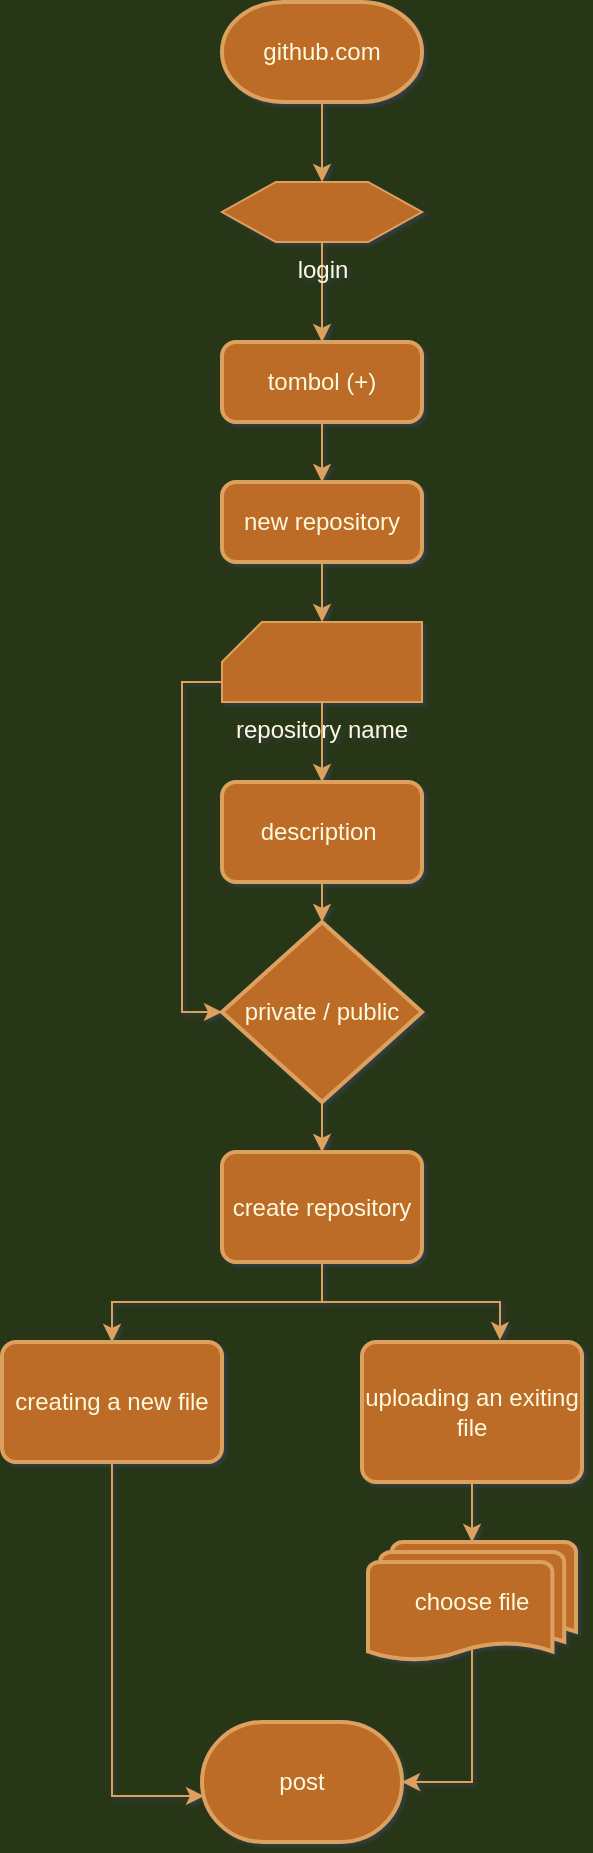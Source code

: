<mxfile version="17.1.3" type="github"><diagram id="AznYfX5JZJVn1NHzNy4r" name="Page-1"><mxGraphModel dx="663" dy="394" grid="1" gridSize="10" guides="1" tooltips="1" connect="1" arrows="1" fold="1" page="1" pageScale="1" pageWidth="827" pageHeight="1169" background="#283618" math="0" shadow="1"><root><mxCell id="0"/><mxCell id="1" parent="0"/><mxCell id="5F7HqsFspGqDu6VTq-Ew-20" style="edgeStyle=orthogonalEdgeStyle;rounded=0;orthogonalLoop=1;jettySize=auto;html=1;exitX=0.5;exitY=1;exitDx=0;exitDy=0;labelBackgroundColor=#283618;strokeColor=#DDA15E;fontColor=#FEFAE0;" edge="1" parent="1" source="5F7HqsFspGqDu6VTq-Ew-3"><mxGeometry relative="1" as="geometry"><mxPoint x="380" y="180" as="targetPoint"/></mxGeometry></mxCell><mxCell id="5F7HqsFspGqDu6VTq-Ew-3" value="login" style="verticalLabelPosition=bottom;verticalAlign=top;html=1;shape=hexagon;perimeter=hexagonPerimeter2;arcSize=6;size=0.27;fillColor=#BC6C25;strokeColor=#DDA15E;fontColor=#FEFAE0;" vertex="1" parent="1"><mxGeometry x="330" y="100" width="100" height="30" as="geometry"/></mxCell><mxCell id="5F7HqsFspGqDu6VTq-Ew-22" style="edgeStyle=orthogonalEdgeStyle;rounded=0;orthogonalLoop=1;jettySize=auto;html=1;exitX=0.5;exitY=1;exitDx=0;exitDy=0;entryX=0.5;entryY=0;entryDx=0;entryDy=0;labelBackgroundColor=#283618;strokeColor=#DDA15E;fontColor=#FEFAE0;" edge="1" parent="1" source="5F7HqsFspGqDu6VTq-Ew-5" target="5F7HqsFspGqDu6VTq-Ew-6"><mxGeometry relative="1" as="geometry"/></mxCell><mxCell id="5F7HqsFspGqDu6VTq-Ew-5" value="tombol (+)" style="rounded=1;whiteSpace=wrap;html=1;absoluteArcSize=1;arcSize=14;strokeWidth=2;fillColor=#BC6C25;strokeColor=#DDA15E;fontColor=#FEFAE0;" vertex="1" parent="1"><mxGeometry x="330" y="180" width="100" height="40" as="geometry"/></mxCell><mxCell id="5F7HqsFspGqDu6VTq-Ew-23" style="edgeStyle=orthogonalEdgeStyle;rounded=0;orthogonalLoop=1;jettySize=auto;html=1;exitX=0.5;exitY=1;exitDx=0;exitDy=0;entryX=0.5;entryY=0;entryDx=0;entryDy=0;entryPerimeter=0;labelBackgroundColor=#283618;strokeColor=#DDA15E;fontColor=#FEFAE0;" edge="1" parent="1" source="5F7HqsFspGqDu6VTq-Ew-6" target="5F7HqsFspGqDu6VTq-Ew-7"><mxGeometry relative="1" as="geometry"/></mxCell><mxCell id="5F7HqsFspGqDu6VTq-Ew-6" value="new repository" style="rounded=1;whiteSpace=wrap;html=1;absoluteArcSize=1;arcSize=14;strokeWidth=2;fillColor=#BC6C25;strokeColor=#DDA15E;fontColor=#FEFAE0;" vertex="1" parent="1"><mxGeometry x="330" y="250" width="100" height="40" as="geometry"/></mxCell><mxCell id="5F7HqsFspGqDu6VTq-Ew-24" style="edgeStyle=orthogonalEdgeStyle;rounded=0;orthogonalLoop=1;jettySize=auto;html=1;exitX=0.5;exitY=1;exitDx=0;exitDy=0;exitPerimeter=0;entryX=0.5;entryY=0;entryDx=0;entryDy=0;labelBackgroundColor=#283618;strokeColor=#DDA15E;fontColor=#FEFAE0;" edge="1" parent="1" source="5F7HqsFspGqDu6VTq-Ew-7" target="5F7HqsFspGqDu6VTq-Ew-8"><mxGeometry relative="1" as="geometry"/></mxCell><mxCell id="5F7HqsFspGqDu6VTq-Ew-25" style="edgeStyle=orthogonalEdgeStyle;rounded=0;orthogonalLoop=1;jettySize=auto;html=1;exitX=0;exitY=0;exitDx=0;exitDy=30;exitPerimeter=0;entryX=0;entryY=0.5;entryDx=0;entryDy=0;entryPerimeter=0;labelBackgroundColor=#283618;strokeColor=#DDA15E;fontColor=#FEFAE0;" edge="1" parent="1" source="5F7HqsFspGqDu6VTq-Ew-7" target="5F7HqsFspGqDu6VTq-Ew-11"><mxGeometry relative="1" as="geometry"/></mxCell><mxCell id="5F7HqsFspGqDu6VTq-Ew-7" value="repository name" style="verticalLabelPosition=bottom;verticalAlign=top;html=1;shape=card;whiteSpace=wrap;size=20;arcSize=12;fillColor=#BC6C25;strokeColor=#DDA15E;fontColor=#FEFAE0;" vertex="1" parent="1"><mxGeometry x="330" y="320" width="100" height="40" as="geometry"/></mxCell><mxCell id="5F7HqsFspGqDu6VTq-Ew-26" style="edgeStyle=orthogonalEdgeStyle;rounded=0;orthogonalLoop=1;jettySize=auto;html=1;exitX=0.5;exitY=1;exitDx=0;exitDy=0;entryX=0.5;entryY=0;entryDx=0;entryDy=0;entryPerimeter=0;labelBackgroundColor=#283618;strokeColor=#DDA15E;fontColor=#FEFAE0;" edge="1" parent="1" source="5F7HqsFspGqDu6VTq-Ew-8" target="5F7HqsFspGqDu6VTq-Ew-11"><mxGeometry relative="1" as="geometry"/></mxCell><mxCell id="5F7HqsFspGqDu6VTq-Ew-8" value="description&amp;nbsp;" style="rounded=1;whiteSpace=wrap;html=1;absoluteArcSize=1;arcSize=14;strokeWidth=2;fillColor=#BC6C25;strokeColor=#DDA15E;fontColor=#FEFAE0;" vertex="1" parent="1"><mxGeometry x="330" y="400" width="100" height="50" as="geometry"/></mxCell><mxCell id="5F7HqsFspGqDu6VTq-Ew-28" style="rounded=0;orthogonalLoop=1;jettySize=auto;html=1;exitX=0.5;exitY=1;exitDx=0;exitDy=0;entryX=0.5;entryY=0;entryDx=0;entryDy=0;edgeStyle=orthogonalEdgeStyle;labelBackgroundColor=#283618;strokeColor=#DDA15E;fontColor=#FEFAE0;" edge="1" parent="1" source="5F7HqsFspGqDu6VTq-Ew-10" target="5F7HqsFspGqDu6VTq-Ew-16"><mxGeometry relative="1" as="geometry"/></mxCell><mxCell id="5F7HqsFspGqDu6VTq-Ew-29" style="edgeStyle=orthogonalEdgeStyle;rounded=0;orthogonalLoop=1;jettySize=auto;html=1;entryX=0.627;entryY=-0.014;entryDx=0;entryDy=0;entryPerimeter=0;labelBackgroundColor=#283618;strokeColor=#DDA15E;fontColor=#FEFAE0;" edge="1" parent="1" source="5F7HqsFspGqDu6VTq-Ew-10" target="5F7HqsFspGqDu6VTq-Ew-13"><mxGeometry relative="1" as="geometry"/></mxCell><mxCell id="5F7HqsFspGqDu6VTq-Ew-10" value="create repository" style="rounded=1;whiteSpace=wrap;html=1;absoluteArcSize=1;arcSize=14;strokeWidth=2;fillColor=#BC6C25;strokeColor=#DDA15E;fontColor=#FEFAE0;" vertex="1" parent="1"><mxGeometry x="330" y="585" width="100" height="55" as="geometry"/></mxCell><mxCell id="5F7HqsFspGqDu6VTq-Ew-27" style="edgeStyle=orthogonalEdgeStyle;rounded=0;orthogonalLoop=1;jettySize=auto;html=1;exitX=0.5;exitY=1;exitDx=0;exitDy=0;exitPerimeter=0;entryX=0.5;entryY=0;entryDx=0;entryDy=0;labelBackgroundColor=#283618;strokeColor=#DDA15E;fontColor=#FEFAE0;" edge="1" parent="1" source="5F7HqsFspGqDu6VTq-Ew-11" target="5F7HqsFspGqDu6VTq-Ew-10"><mxGeometry relative="1" as="geometry"/></mxCell><mxCell id="5F7HqsFspGqDu6VTq-Ew-11" value="private / public" style="strokeWidth=2;html=1;shape=mxgraph.flowchart.decision;whiteSpace=wrap;fillColor=#BC6C25;strokeColor=#DDA15E;fontColor=#FEFAE0;" vertex="1" parent="1"><mxGeometry x="330" y="470" width="100" height="90" as="geometry"/></mxCell><mxCell id="5F7HqsFspGqDu6VTq-Ew-30" style="edgeStyle=orthogonalEdgeStyle;rounded=0;orthogonalLoop=1;jettySize=auto;html=1;exitX=0.5;exitY=1;exitDx=0;exitDy=0;entryX=0.5;entryY=0;entryDx=0;entryDy=0;entryPerimeter=0;labelBackgroundColor=#283618;strokeColor=#DDA15E;fontColor=#FEFAE0;" edge="1" parent="1" source="5F7HqsFspGqDu6VTq-Ew-13" target="5F7HqsFspGqDu6VTq-Ew-15"><mxGeometry relative="1" as="geometry"/></mxCell><mxCell id="5F7HqsFspGqDu6VTq-Ew-13" value="uploading an exiting file" style="rounded=1;whiteSpace=wrap;html=1;absoluteArcSize=1;arcSize=14;strokeWidth=2;fillColor=#BC6C25;strokeColor=#DDA15E;fontColor=#FEFAE0;" vertex="1" parent="1"><mxGeometry x="400" y="680" width="110" height="70" as="geometry"/></mxCell><mxCell id="5F7HqsFspGqDu6VTq-Ew-32" style="edgeStyle=orthogonalEdgeStyle;rounded=0;orthogonalLoop=1;jettySize=auto;html=1;exitX=0.5;exitY=0.88;exitDx=0;exitDy=0;exitPerimeter=0;entryX=1;entryY=0.5;entryDx=0;entryDy=0;entryPerimeter=0;labelBackgroundColor=#283618;strokeColor=#DDA15E;fontColor=#FEFAE0;" edge="1" parent="1" source="5F7HqsFspGqDu6VTq-Ew-15" target="5F7HqsFspGqDu6VTq-Ew-17"><mxGeometry relative="1" as="geometry"/></mxCell><mxCell id="5F7HqsFspGqDu6VTq-Ew-15" value="choose file" style="strokeWidth=2;html=1;shape=mxgraph.flowchart.multi-document;whiteSpace=wrap;fillColor=#BC6C25;strokeColor=#DDA15E;fontColor=#FEFAE0;" vertex="1" parent="1"><mxGeometry x="403" y="780" width="104" height="60" as="geometry"/></mxCell><mxCell id="5F7HqsFspGqDu6VTq-Ew-31" style="edgeStyle=orthogonalEdgeStyle;rounded=0;orthogonalLoop=1;jettySize=auto;html=1;exitX=0.5;exitY=1;exitDx=0;exitDy=0;entryX=0.01;entryY=0.617;entryDx=0;entryDy=0;entryPerimeter=0;labelBackgroundColor=#283618;strokeColor=#DDA15E;fontColor=#FEFAE0;" edge="1" parent="1" source="5F7HqsFspGqDu6VTq-Ew-16" target="5F7HqsFspGqDu6VTq-Ew-17"><mxGeometry relative="1" as="geometry"/></mxCell><mxCell id="5F7HqsFspGqDu6VTq-Ew-16" value="creating a new file" style="rounded=1;whiteSpace=wrap;html=1;absoluteArcSize=1;arcSize=14;strokeWidth=2;fillColor=#BC6C25;strokeColor=#DDA15E;fontColor=#FEFAE0;" vertex="1" parent="1"><mxGeometry x="220" y="680" width="110" height="60" as="geometry"/></mxCell><mxCell id="5F7HqsFspGqDu6VTq-Ew-17" value="post" style="strokeWidth=2;html=1;shape=mxgraph.flowchart.terminator;whiteSpace=wrap;fillColor=#BC6C25;strokeColor=#DDA15E;fontColor=#FEFAE0;" vertex="1" parent="1"><mxGeometry x="320" y="870" width="100" height="60" as="geometry"/></mxCell><mxCell id="5F7HqsFspGqDu6VTq-Ew-19" style="edgeStyle=orthogonalEdgeStyle;rounded=0;orthogonalLoop=1;jettySize=auto;html=1;entryX=0.5;entryY=0;entryDx=0;entryDy=0;labelBackgroundColor=#283618;strokeColor=#DDA15E;fontColor=#FEFAE0;" edge="1" parent="1" source="5F7HqsFspGqDu6VTq-Ew-18" target="5F7HqsFspGqDu6VTq-Ew-3"><mxGeometry relative="1" as="geometry"><mxPoint x="380" y="90" as="targetPoint"/></mxGeometry></mxCell><mxCell id="5F7HqsFspGqDu6VTq-Ew-18" value="github.com" style="strokeWidth=2;html=1;shape=mxgraph.flowchart.terminator;whiteSpace=wrap;fillColor=#BC6C25;strokeColor=#DDA15E;fontColor=#FEFAE0;" vertex="1" parent="1"><mxGeometry x="330" y="10" width="100" height="50" as="geometry"/></mxCell></root></mxGraphModel></diagram></mxfile>